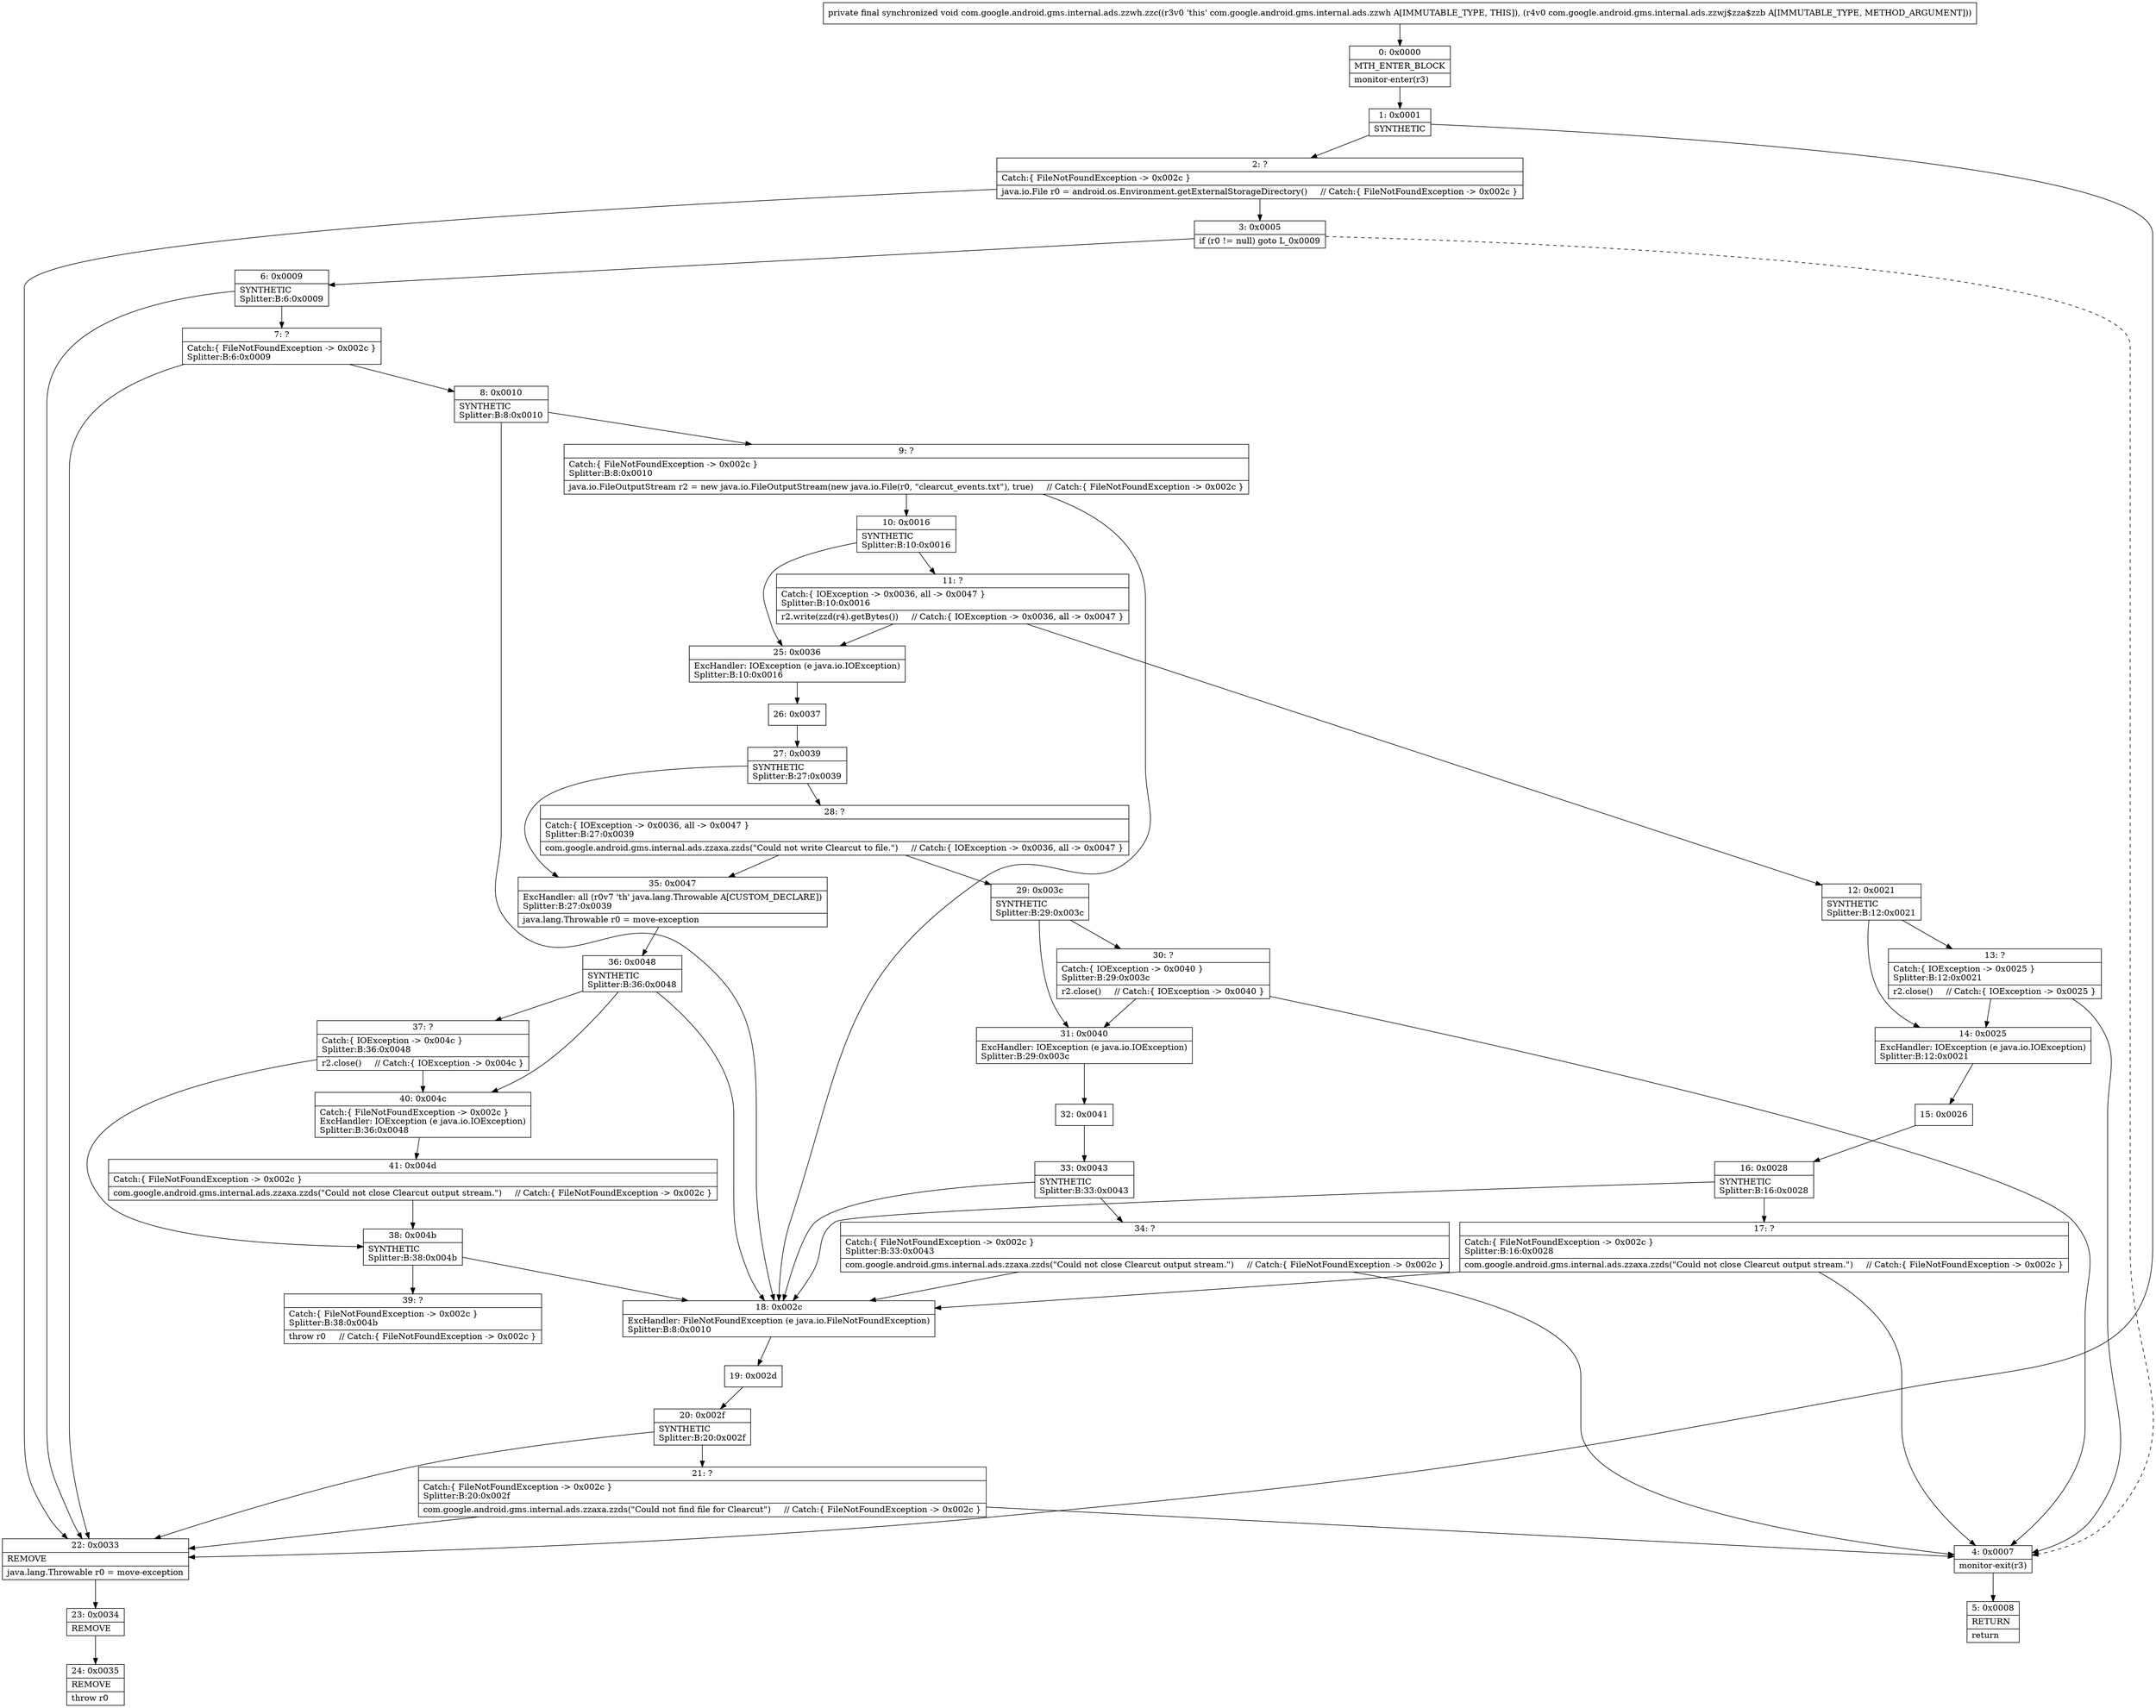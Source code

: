digraph "CFG forcom.google.android.gms.internal.ads.zzwh.zzc(Lcom\/google\/android\/gms\/internal\/ads\/zzwj$zza$zzb;)V" {
Node_0 [shape=record,label="{0\:\ 0x0000|MTH_ENTER_BLOCK\l|monitor\-enter(r3)\l}"];
Node_1 [shape=record,label="{1\:\ 0x0001|SYNTHETIC\l}"];
Node_2 [shape=record,label="{2\:\ ?|Catch:\{ FileNotFoundException \-\> 0x002c \}\l|java.io.File r0 = android.os.Environment.getExternalStorageDirectory()     \/\/ Catch:\{ FileNotFoundException \-\> 0x002c \}\l}"];
Node_3 [shape=record,label="{3\:\ 0x0005|if (r0 != null) goto L_0x0009\l}"];
Node_4 [shape=record,label="{4\:\ 0x0007|monitor\-exit(r3)\l}"];
Node_5 [shape=record,label="{5\:\ 0x0008|RETURN\l|return\l}"];
Node_6 [shape=record,label="{6\:\ 0x0009|SYNTHETIC\lSplitter:B:6:0x0009\l}"];
Node_7 [shape=record,label="{7\:\ ?|Catch:\{ FileNotFoundException \-\> 0x002c \}\lSplitter:B:6:0x0009\l}"];
Node_8 [shape=record,label="{8\:\ 0x0010|SYNTHETIC\lSplitter:B:8:0x0010\l}"];
Node_9 [shape=record,label="{9\:\ ?|Catch:\{ FileNotFoundException \-\> 0x002c \}\lSplitter:B:8:0x0010\l|java.io.FileOutputStream r2 = new java.io.FileOutputStream(new java.io.File(r0, \"clearcut_events.txt\"), true)     \/\/ Catch:\{ FileNotFoundException \-\> 0x002c \}\l}"];
Node_10 [shape=record,label="{10\:\ 0x0016|SYNTHETIC\lSplitter:B:10:0x0016\l}"];
Node_11 [shape=record,label="{11\:\ ?|Catch:\{ IOException \-\> 0x0036, all \-\> 0x0047 \}\lSplitter:B:10:0x0016\l|r2.write(zzd(r4).getBytes())     \/\/ Catch:\{ IOException \-\> 0x0036, all \-\> 0x0047 \}\l}"];
Node_12 [shape=record,label="{12\:\ 0x0021|SYNTHETIC\lSplitter:B:12:0x0021\l}"];
Node_13 [shape=record,label="{13\:\ ?|Catch:\{ IOException \-\> 0x0025 \}\lSplitter:B:12:0x0021\l|r2.close()     \/\/ Catch:\{ IOException \-\> 0x0025 \}\l}"];
Node_14 [shape=record,label="{14\:\ 0x0025|ExcHandler: IOException (e java.io.IOException)\lSplitter:B:12:0x0021\l}"];
Node_15 [shape=record,label="{15\:\ 0x0026}"];
Node_16 [shape=record,label="{16\:\ 0x0028|SYNTHETIC\lSplitter:B:16:0x0028\l}"];
Node_17 [shape=record,label="{17\:\ ?|Catch:\{ FileNotFoundException \-\> 0x002c \}\lSplitter:B:16:0x0028\l|com.google.android.gms.internal.ads.zzaxa.zzds(\"Could not close Clearcut output stream.\")     \/\/ Catch:\{ FileNotFoundException \-\> 0x002c \}\l}"];
Node_18 [shape=record,label="{18\:\ 0x002c|ExcHandler: FileNotFoundException (e java.io.FileNotFoundException)\lSplitter:B:8:0x0010\l}"];
Node_19 [shape=record,label="{19\:\ 0x002d}"];
Node_20 [shape=record,label="{20\:\ 0x002f|SYNTHETIC\lSplitter:B:20:0x002f\l}"];
Node_21 [shape=record,label="{21\:\ ?|Catch:\{ FileNotFoundException \-\> 0x002c \}\lSplitter:B:20:0x002f\l|com.google.android.gms.internal.ads.zzaxa.zzds(\"Could not find file for Clearcut\")     \/\/ Catch:\{ FileNotFoundException \-\> 0x002c \}\l}"];
Node_22 [shape=record,label="{22\:\ 0x0033|REMOVE\l|java.lang.Throwable r0 = move\-exception\l}"];
Node_23 [shape=record,label="{23\:\ 0x0034|REMOVE\l}"];
Node_24 [shape=record,label="{24\:\ 0x0035|REMOVE\l|throw r0\l}"];
Node_25 [shape=record,label="{25\:\ 0x0036|ExcHandler: IOException (e java.io.IOException)\lSplitter:B:10:0x0016\l}"];
Node_26 [shape=record,label="{26\:\ 0x0037}"];
Node_27 [shape=record,label="{27\:\ 0x0039|SYNTHETIC\lSplitter:B:27:0x0039\l}"];
Node_28 [shape=record,label="{28\:\ ?|Catch:\{ IOException \-\> 0x0036, all \-\> 0x0047 \}\lSplitter:B:27:0x0039\l|com.google.android.gms.internal.ads.zzaxa.zzds(\"Could not write Clearcut to file.\")     \/\/ Catch:\{ IOException \-\> 0x0036, all \-\> 0x0047 \}\l}"];
Node_29 [shape=record,label="{29\:\ 0x003c|SYNTHETIC\lSplitter:B:29:0x003c\l}"];
Node_30 [shape=record,label="{30\:\ ?|Catch:\{ IOException \-\> 0x0040 \}\lSplitter:B:29:0x003c\l|r2.close()     \/\/ Catch:\{ IOException \-\> 0x0040 \}\l}"];
Node_31 [shape=record,label="{31\:\ 0x0040|ExcHandler: IOException (e java.io.IOException)\lSplitter:B:29:0x003c\l}"];
Node_32 [shape=record,label="{32\:\ 0x0041}"];
Node_33 [shape=record,label="{33\:\ 0x0043|SYNTHETIC\lSplitter:B:33:0x0043\l}"];
Node_34 [shape=record,label="{34\:\ ?|Catch:\{ FileNotFoundException \-\> 0x002c \}\lSplitter:B:33:0x0043\l|com.google.android.gms.internal.ads.zzaxa.zzds(\"Could not close Clearcut output stream.\")     \/\/ Catch:\{ FileNotFoundException \-\> 0x002c \}\l}"];
Node_35 [shape=record,label="{35\:\ 0x0047|ExcHandler: all (r0v7 'th' java.lang.Throwable A[CUSTOM_DECLARE])\lSplitter:B:27:0x0039\l|java.lang.Throwable r0 = move\-exception\l}"];
Node_36 [shape=record,label="{36\:\ 0x0048|SYNTHETIC\lSplitter:B:36:0x0048\l}"];
Node_37 [shape=record,label="{37\:\ ?|Catch:\{ IOException \-\> 0x004c \}\lSplitter:B:36:0x0048\l|r2.close()     \/\/ Catch:\{ IOException \-\> 0x004c \}\l}"];
Node_38 [shape=record,label="{38\:\ 0x004b|SYNTHETIC\lSplitter:B:38:0x004b\l}"];
Node_39 [shape=record,label="{39\:\ ?|Catch:\{ FileNotFoundException \-\> 0x002c \}\lSplitter:B:38:0x004b\l|throw r0     \/\/ Catch:\{ FileNotFoundException \-\> 0x002c \}\l}"];
Node_40 [shape=record,label="{40\:\ 0x004c|Catch:\{ FileNotFoundException \-\> 0x002c \}\lExcHandler: IOException (e java.io.IOException)\lSplitter:B:36:0x0048\l}"];
Node_41 [shape=record,label="{41\:\ 0x004d|Catch:\{ FileNotFoundException \-\> 0x002c \}\l|com.google.android.gms.internal.ads.zzaxa.zzds(\"Could not close Clearcut output stream.\")     \/\/ Catch:\{ FileNotFoundException \-\> 0x002c \}\l}"];
MethodNode[shape=record,label="{private final synchronized void com.google.android.gms.internal.ads.zzwh.zzc((r3v0 'this' com.google.android.gms.internal.ads.zzwh A[IMMUTABLE_TYPE, THIS]), (r4v0 com.google.android.gms.internal.ads.zzwj$zza$zzb A[IMMUTABLE_TYPE, METHOD_ARGUMENT])) }"];
MethodNode -> Node_0;
Node_0 -> Node_1;
Node_1 -> Node_2;
Node_1 -> Node_22;
Node_2 -> Node_22;
Node_2 -> Node_3;
Node_3 -> Node_4[style=dashed];
Node_3 -> Node_6;
Node_4 -> Node_5;
Node_6 -> Node_7;
Node_6 -> Node_22;
Node_7 -> Node_8;
Node_7 -> Node_22;
Node_8 -> Node_9;
Node_8 -> Node_18;
Node_9 -> Node_10;
Node_9 -> Node_18;
Node_10 -> Node_11;
Node_10 -> Node_25;
Node_11 -> Node_12;
Node_11 -> Node_25;
Node_12 -> Node_13;
Node_12 -> Node_14;
Node_13 -> Node_14;
Node_13 -> Node_4;
Node_14 -> Node_15;
Node_15 -> Node_16;
Node_16 -> Node_17;
Node_16 -> Node_18;
Node_17 -> Node_18;
Node_17 -> Node_4;
Node_18 -> Node_19;
Node_19 -> Node_20;
Node_20 -> Node_21;
Node_20 -> Node_22;
Node_21 -> Node_22;
Node_21 -> Node_4;
Node_22 -> Node_23;
Node_23 -> Node_24;
Node_25 -> Node_26;
Node_26 -> Node_27;
Node_27 -> Node_28;
Node_27 -> Node_35;
Node_28 -> Node_29;
Node_28 -> Node_35;
Node_29 -> Node_30;
Node_29 -> Node_31;
Node_30 -> Node_31;
Node_30 -> Node_4;
Node_31 -> Node_32;
Node_32 -> Node_33;
Node_33 -> Node_34;
Node_33 -> Node_18;
Node_34 -> Node_18;
Node_34 -> Node_4;
Node_35 -> Node_36;
Node_36 -> Node_37;
Node_36 -> Node_40;
Node_36 -> Node_18;
Node_37 -> Node_38;
Node_37 -> Node_40;
Node_38 -> Node_39;
Node_38 -> Node_18;
Node_40 -> Node_41;
Node_41 -> Node_38;
}

